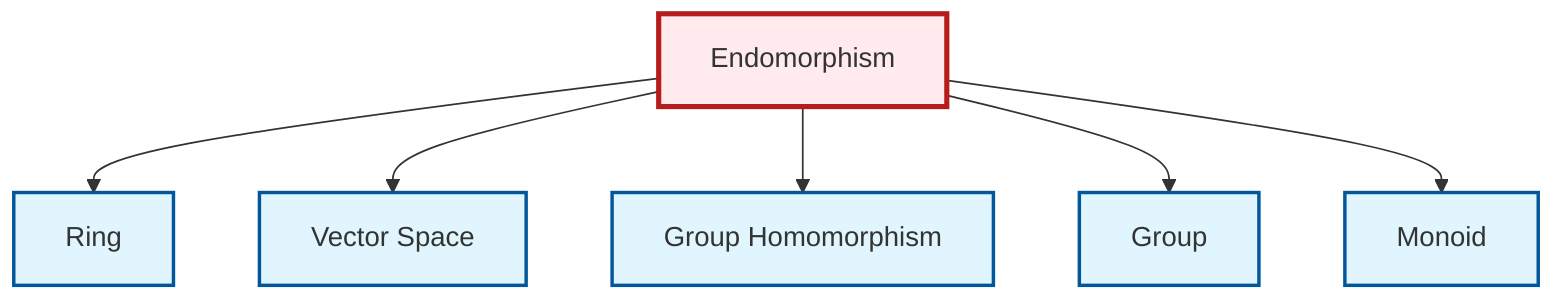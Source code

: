 graph TD
    classDef definition fill:#e1f5fe,stroke:#01579b,stroke-width:2px
    classDef theorem fill:#f3e5f5,stroke:#4a148c,stroke-width:2px
    classDef axiom fill:#fff3e0,stroke:#e65100,stroke-width:2px
    classDef example fill:#e8f5e9,stroke:#1b5e20,stroke-width:2px
    classDef current fill:#ffebee,stroke:#b71c1c,stroke-width:3px
    def-group["Group"]:::definition
    def-endomorphism["Endomorphism"]:::definition
    def-vector-space["Vector Space"]:::definition
    def-monoid["Monoid"]:::definition
    def-homomorphism["Group Homomorphism"]:::definition
    def-ring["Ring"]:::definition
    def-endomorphism --> def-ring
    def-endomorphism --> def-vector-space
    def-endomorphism --> def-homomorphism
    def-endomorphism --> def-group
    def-endomorphism --> def-monoid
    class def-endomorphism current